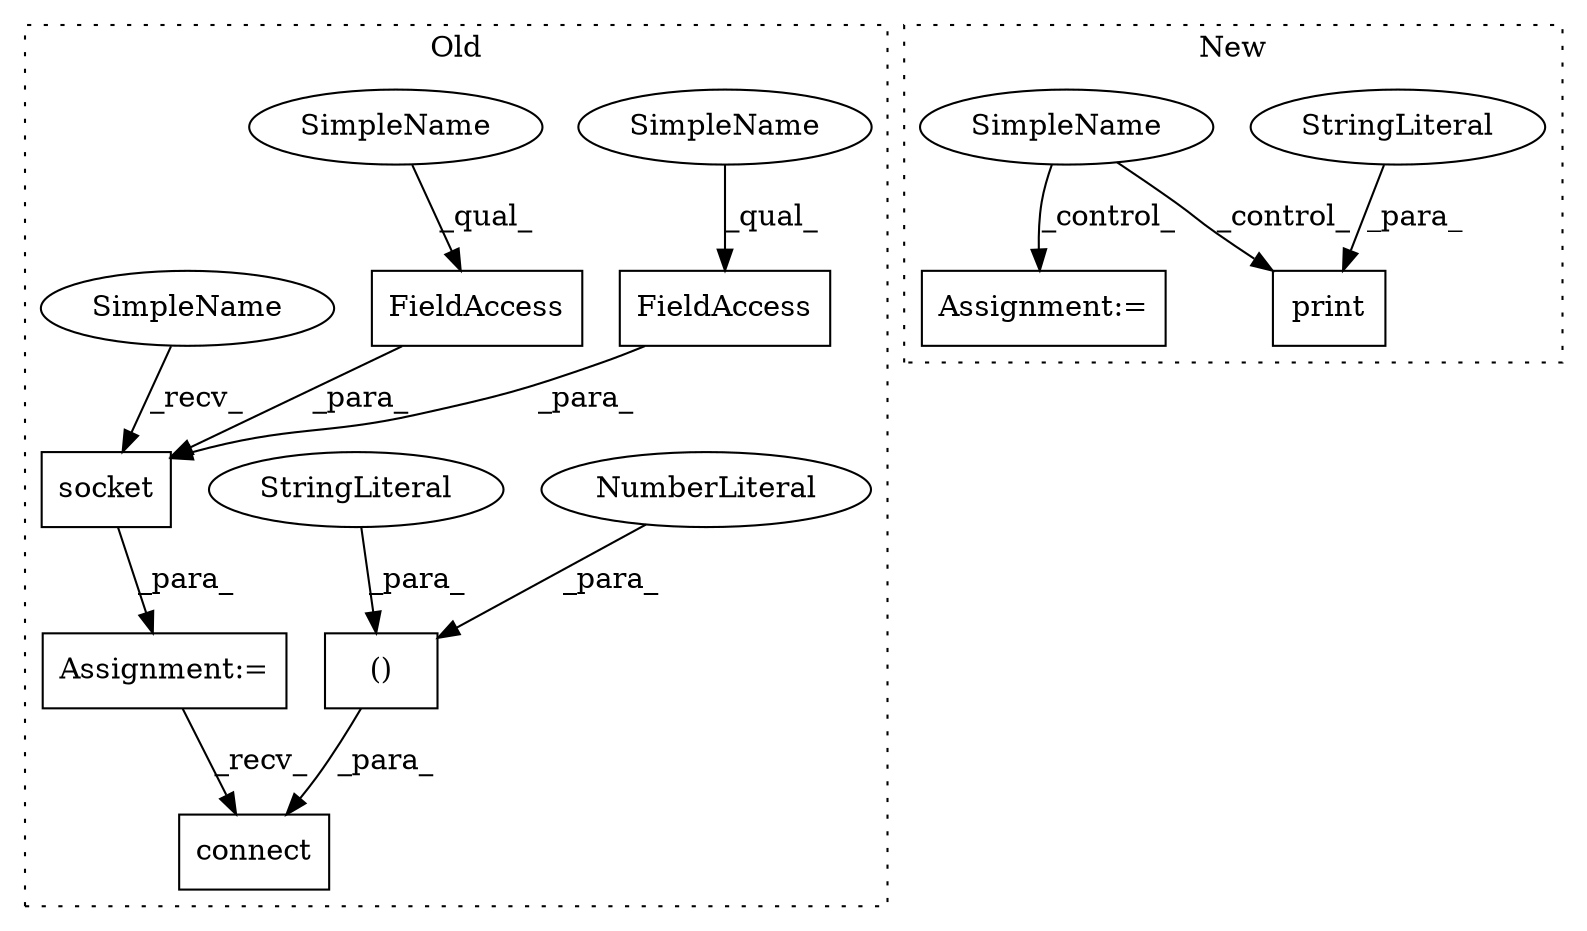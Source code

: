 digraph G {
subgraph cluster0 {
1 [label="connect" a="32" s="1726,1765" l="15,2" shape="box"];
4 [label="socket" a="32" s="1676,1715" l="7,1" shape="box"];
5 [label="FieldAccess" a="22" s="1698" l="17" shape="box"];
6 [label="Assignment:=" a="7" s="1668" l="1" shape="box"];
7 [label="()" a="106" s="1741" l="24" shape="box"];
8 [label="FieldAccess" a="22" s="1683" l="14" shape="box"];
11 [label="NumberLiteral" a="34" s="1763" l="2" shape="ellipse"];
12 [label="StringLiteral" a="45" s="1741" l="9" shape="ellipse"];
13 [label="SimpleName" a="42" s="1683" l="6" shape="ellipse"];
14 [label="SimpleName" a="42" s="1698" l="6" shape="ellipse"];
15 [label="SimpleName" a="42" s="1669" l="6" shape="ellipse"];
label = "Old";
style="dotted";
}
subgraph cluster1 {
2 [label="print" a="32" s="1347,1417" l="6,1" shape="box"];
3 [label="StringLiteral" a="45" s="1353" l="64" shape="ellipse"];
9 [label="SimpleName" a="42" s="1290" l="11" shape="ellipse"];
10 [label="Assignment:=" a="7" s="1572" l="1" shape="box"];
label = "New";
style="dotted";
}
3 -> 2 [label="_para_"];
4 -> 6 [label="_para_"];
5 -> 4 [label="_para_"];
6 -> 1 [label="_recv_"];
7 -> 1 [label="_para_"];
8 -> 4 [label="_para_"];
9 -> 2 [label="_control_"];
9 -> 10 [label="_control_"];
11 -> 7 [label="_para_"];
12 -> 7 [label="_para_"];
13 -> 8 [label="_qual_"];
14 -> 5 [label="_qual_"];
15 -> 4 [label="_recv_"];
}